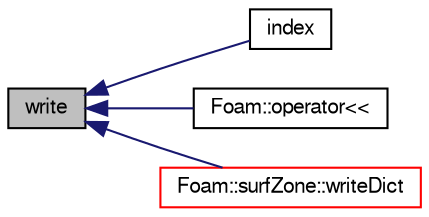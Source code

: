 digraph "write"
{
  bgcolor="transparent";
  edge [fontname="FreeSans",fontsize="10",labelfontname="FreeSans",labelfontsize="10"];
  node [fontname="FreeSans",fontsize="10",shape=record];
  rankdir="LR";
  Node60 [label="write",height=0.2,width=0.4,color="black", fillcolor="grey75", style="filled", fontcolor="black"];
  Node60 -> Node61 [dir="back",color="midnightblue",fontsize="10",style="solid",fontname="FreeSans"];
  Node61 [label="index",height=0.2,width=0.4,color="black",URL="$a29714.html#a4a438520bb14406481732edc13c119c7",tooltip="Return the index of this zone in the surface mesh. "];
  Node60 -> Node62 [dir="back",color="midnightblue",fontsize="10",style="solid",fontname="FreeSans"];
  Node62 [label="Foam::operator\<\<",height=0.2,width=0.4,color="black",URL="$a21124.html#a92d5e6eeab41f4ef2b99eb8647c4220c"];
  Node60 -> Node63 [dir="back",color="midnightblue",fontsize="10",style="solid",fontname="FreeSans"];
  Node63 [label="Foam::surfZone::writeDict",height=0.2,width=0.4,color="red",URL="$a29706.html#a99e013320e2bb0118f0c2857a9193f62",tooltip="Write dictionary. "];
}
